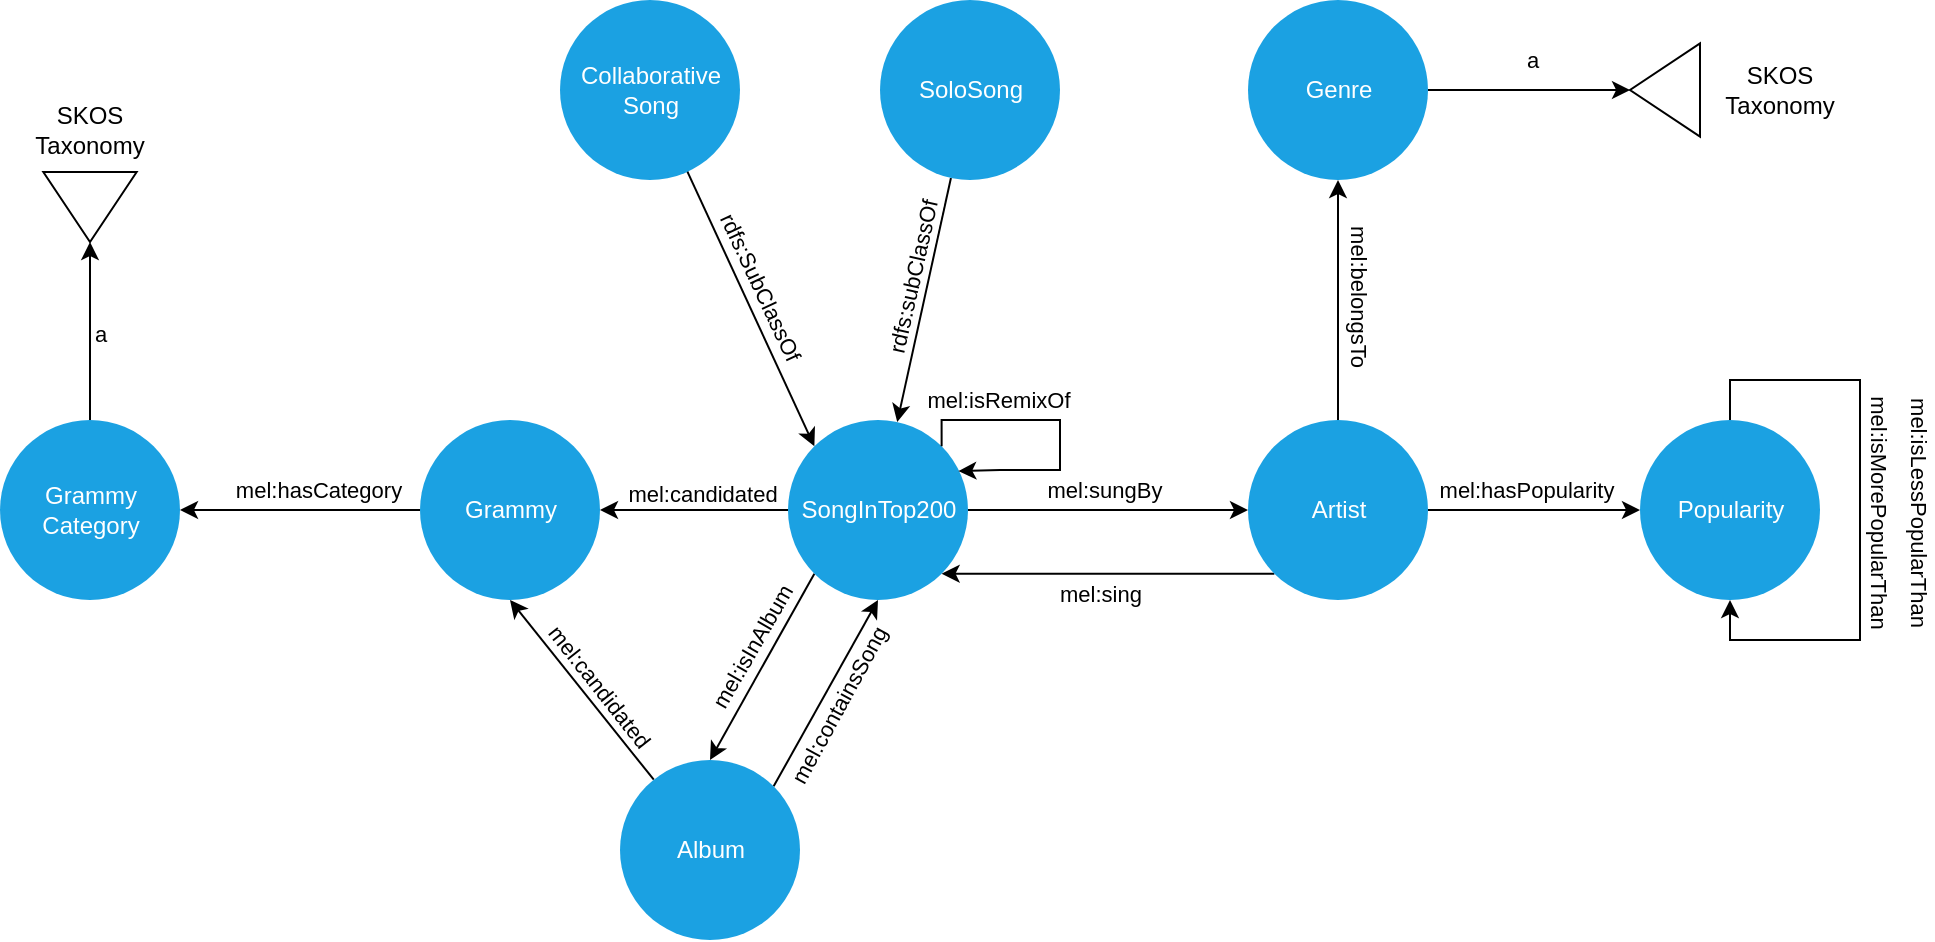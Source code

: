 <mxfile version="24.8.4">
  <diagram name="Pagina-1" id="TgG3oF7CbOXtYeaGqmiz">
    <mxGraphModel grid="1" page="1" gridSize="10" guides="1" tooltips="1" connect="1" arrows="1" fold="1" pageScale="1" pageWidth="827" pageHeight="1169" math="0" shadow="0">
      <root>
        <mxCell id="0" />
        <mxCell id="1" parent="0" />
        <mxCell id="tRpOVmWbks3b5mQYXGLM-45" style="rounded=0;orthogonalLoop=1;jettySize=auto;html=1;entryX=1;entryY=1;entryDx=0;entryDy=0;exitX=0;exitY=1;exitDx=0;exitDy=0;" edge="1" parent="1" source="tRpOVmWbks3b5mQYXGLM-60" target="tRpOVmWbks3b5mQYXGLM-71">
          <mxGeometry relative="1" as="geometry" />
        </mxCell>
        <mxCell id="tRpOVmWbks3b5mQYXGLM-46" value="mel:sing" style="edgeLabel;html=1;align=center;verticalAlign=middle;resizable=0;points=[];" connectable="0" vertex="1" parent="tRpOVmWbks3b5mQYXGLM-45">
          <mxGeometry x="-0.045" relative="1" as="geometry">
            <mxPoint x="-8" y="10" as="offset" />
          </mxGeometry>
        </mxCell>
        <mxCell id="tRpOVmWbks3b5mQYXGLM-55" style="edgeStyle=orthogonalEdgeStyle;rounded=0;orthogonalLoop=1;jettySize=auto;html=1;exitX=1;exitY=0;exitDx=0;exitDy=0;entryX=1;entryY=0;entryDx=0;entryDy=0;" edge="1" parent="1" source="tRpOVmWbks3b5mQYXGLM-60" target="tRpOVmWbks3b5mQYXGLM-60">
          <mxGeometry relative="1" as="geometry" />
        </mxCell>
        <mxCell id="tRpOVmWbks3b5mQYXGLM-56" style="rounded=0;orthogonalLoop=1;jettySize=auto;html=1;exitX=0.5;exitY=0;exitDx=0;exitDy=0;" edge="1" parent="1" source="tRpOVmWbks3b5mQYXGLM-60" target="tRpOVmWbks3b5mQYXGLM-78">
          <mxGeometry relative="1" as="geometry" />
        </mxCell>
        <mxCell id="tRpOVmWbks3b5mQYXGLM-57" value="mel:belongsTo" style="edgeLabel;html=1;align=center;verticalAlign=middle;resizable=0;points=[];rotation=90;" connectable="0" vertex="1" parent="tRpOVmWbks3b5mQYXGLM-56">
          <mxGeometry x="-0.289" y="-1" relative="1" as="geometry">
            <mxPoint x="10" y="-20" as="offset" />
          </mxGeometry>
        </mxCell>
        <mxCell id="tRpOVmWbks3b5mQYXGLM-88" style="edgeStyle=orthogonalEdgeStyle;rounded=0;orthogonalLoop=1;jettySize=auto;html=1;entryX=0;entryY=0.5;entryDx=0;entryDy=0;" edge="1" parent="1" source="tRpOVmWbks3b5mQYXGLM-60" target="tRpOVmWbks3b5mQYXGLM-87">
          <mxGeometry relative="1" as="geometry" />
        </mxCell>
        <mxCell id="tRpOVmWbks3b5mQYXGLM-89" value="mel:hasPopularity" style="edgeLabel;html=1;align=center;verticalAlign=middle;resizable=0;points=[];" connectable="0" vertex="1" parent="tRpOVmWbks3b5mQYXGLM-88">
          <mxGeometry x="0.099" y="2" relative="1" as="geometry">
            <mxPoint x="-9" y="-8" as="offset" />
          </mxGeometry>
        </mxCell>
        <mxCell id="tRpOVmWbks3b5mQYXGLM-60" value="&lt;font color=&quot;#ffffff&quot;&gt;Artist&lt;/font&gt;" style="ellipse;html=1;fillColor=#1ba1e2;strokeColor=none;fontColor=#ffffff;" vertex="1" parent="1">
          <mxGeometry x="434" y="780" width="90" height="90" as="geometry" />
        </mxCell>
        <mxCell id="tRpOVmWbks3b5mQYXGLM-61" style="edgeStyle=orthogonalEdgeStyle;rounded=0;orthogonalLoop=1;jettySize=auto;html=1;elbow=vertical;curved=1;" edge="1" parent="1" source="tRpOVmWbks3b5mQYXGLM-71" target="tRpOVmWbks3b5mQYXGLM-60">
          <mxGeometry relative="1" as="geometry" />
        </mxCell>
        <mxCell id="tRpOVmWbks3b5mQYXGLM-62" value="mel:sungBy" style="edgeLabel;html=1;align=center;verticalAlign=middle;resizable=0;points=[];" connectable="0" vertex="1" parent="tRpOVmWbks3b5mQYXGLM-61">
          <mxGeometry x="-0.004" y="-1" relative="1" as="geometry">
            <mxPoint x="-2" y="-11" as="offset" />
          </mxGeometry>
        </mxCell>
        <mxCell id="tRpOVmWbks3b5mQYXGLM-63" style="rounded=0;orthogonalLoop=1;jettySize=auto;html=1;exitX=0.695;exitY=0.926;exitDx=0;exitDy=0;exitPerimeter=0;entryX=0;entryY=0;entryDx=0;entryDy=0;" edge="1" parent="1" source="tRpOVmWbks3b5mQYXGLM-85" target="tRpOVmWbks3b5mQYXGLM-71">
          <mxGeometry relative="1" as="geometry">
            <mxPoint x="200" y="690" as="sourcePoint" />
            <mxPoint x="190" y="770" as="targetPoint" />
          </mxGeometry>
        </mxCell>
        <mxCell id="tRpOVmWbks3b5mQYXGLM-64" value="rdfs:SubClassOf" style="edgeLabel;html=1;align=center;verticalAlign=middle;resizable=0;points=[];rotation=64.9;" connectable="0" vertex="1" parent="tRpOVmWbks3b5mQYXGLM-63">
          <mxGeometry x="-0.204" y="3" relative="1" as="geometry">
            <mxPoint x="9" y="5" as="offset" />
          </mxGeometry>
        </mxCell>
        <mxCell id="tRpOVmWbks3b5mQYXGLM-65" style="rounded=0;orthogonalLoop=1;jettySize=auto;html=1;" edge="1" parent="1" source="tRpOVmWbks3b5mQYXGLM-86" target="tRpOVmWbks3b5mQYXGLM-71">
          <mxGeometry relative="1" as="geometry">
            <mxPoint x="300" y="680" as="targetPoint" />
          </mxGeometry>
        </mxCell>
        <mxCell id="tRpOVmWbks3b5mQYXGLM-66" value="rdfs:subClassOf" style="edgeLabel;html=1;align=center;verticalAlign=middle;resizable=0;points=[];rotation=-77.4;" connectable="0" vertex="1" parent="tRpOVmWbks3b5mQYXGLM-65">
          <mxGeometry x="-0.077" y="-4" relative="1" as="geometry">
            <mxPoint x="-3" y="-5" as="offset" />
          </mxGeometry>
        </mxCell>
        <mxCell id="tRpOVmWbks3b5mQYXGLM-67" style="edgeStyle=orthogonalEdgeStyle;rounded=0;orthogonalLoop=1;jettySize=auto;html=1;entryX=1;entryY=0.5;entryDx=0;entryDy=0;" edge="1" parent="1" source="tRpOVmWbks3b5mQYXGLM-71" target="tRpOVmWbks3b5mQYXGLM-84">
          <mxGeometry relative="1" as="geometry" />
        </mxCell>
        <mxCell id="tRpOVmWbks3b5mQYXGLM-68" value="mel:candidated" style="edgeLabel;html=1;align=center;verticalAlign=middle;resizable=0;points=[];" connectable="0" vertex="1" parent="tRpOVmWbks3b5mQYXGLM-67">
          <mxGeometry x="-0.09" y="-1" relative="1" as="geometry">
            <mxPoint y="-7" as="offset" />
          </mxGeometry>
        </mxCell>
        <mxCell id="tRpOVmWbks3b5mQYXGLM-69" style="rounded=0;orthogonalLoop=1;jettySize=auto;html=1;entryX=0.5;entryY=0;entryDx=0;entryDy=0;exitX=0;exitY=1;exitDx=0;exitDy=0;" edge="1" parent="1" source="tRpOVmWbks3b5mQYXGLM-71" target="tRpOVmWbks3b5mQYXGLM-83">
          <mxGeometry relative="1" as="geometry" />
        </mxCell>
        <mxCell id="tRpOVmWbks3b5mQYXGLM-70" value="mel:isInAlbum" style="edgeLabel;html=1;align=center;verticalAlign=middle;resizable=0;points=[];rotation=-60;" connectable="0" vertex="1" parent="tRpOVmWbks3b5mQYXGLM-69">
          <mxGeometry x="-0.122" y="1" relative="1" as="geometry">
            <mxPoint x="-9" y="-5" as="offset" />
          </mxGeometry>
        </mxCell>
        <mxCell id="tRpOVmWbks3b5mQYXGLM-71" value="SongInTop200" style="ellipse;html=1;fillColor=#1ba1e2;strokeColor=none;fontColor=#ffffff;" vertex="1" parent="1">
          <mxGeometry x="204" y="780" width="90" height="90" as="geometry" />
        </mxCell>
        <mxCell id="tRpOVmWbks3b5mQYXGLM-120" style="edgeStyle=orthogonalEdgeStyle;rounded=0;orthogonalLoop=1;jettySize=auto;html=1;" edge="1" parent="1" source="tRpOVmWbks3b5mQYXGLM-78" target="tRpOVmWbks3b5mQYXGLM-118">
          <mxGeometry relative="1" as="geometry">
            <mxPoint x="700" y="615" as="targetPoint" />
          </mxGeometry>
        </mxCell>
        <mxCell id="tRpOVmWbks3b5mQYXGLM-121" value="a" style="edgeLabel;html=1;align=center;verticalAlign=middle;resizable=0;points=[];" connectable="0" vertex="1" parent="tRpOVmWbks3b5mQYXGLM-120">
          <mxGeometry x="-0.126" y="-3" relative="1" as="geometry">
            <mxPoint x="8" y="-18" as="offset" />
          </mxGeometry>
        </mxCell>
        <mxCell id="tRpOVmWbks3b5mQYXGLM-78" value="&lt;font color=&quot;#ffffff&quot;&gt;Genre&lt;/font&gt;" style="ellipse;html=1;fillColor=#1ba1e2;strokeColor=none;fontColor=#ffffff;" vertex="1" parent="1">
          <mxGeometry x="434" y="570" width="90" height="90" as="geometry" />
        </mxCell>
        <mxCell id="tRpOVmWbks3b5mQYXGLM-79" style="rounded=0;orthogonalLoop=1;jettySize=auto;html=1;entryX=0.5;entryY=1;entryDx=0;entryDy=0;" edge="1" parent="1" source="tRpOVmWbks3b5mQYXGLM-83" target="tRpOVmWbks3b5mQYXGLM-84">
          <mxGeometry relative="1" as="geometry" />
        </mxCell>
        <mxCell id="tRpOVmWbks3b5mQYXGLM-80" value="mel:candidated" style="edgeLabel;html=1;align=center;verticalAlign=middle;resizable=0;points=[];rotation=51.7;" connectable="0" vertex="1" parent="tRpOVmWbks3b5mQYXGLM-79">
          <mxGeometry x="-0.035" y="-2" relative="1" as="geometry">
            <mxPoint x="6" y="-3" as="offset" />
          </mxGeometry>
        </mxCell>
        <mxCell id="tRpOVmWbks3b5mQYXGLM-81" style="rounded=0;orthogonalLoop=1;jettySize=auto;html=1;exitX=1;exitY=0;exitDx=0;exitDy=0;entryX=0.5;entryY=1;entryDx=0;entryDy=0;" edge="1" parent="1" source="tRpOVmWbks3b5mQYXGLM-83" target="tRpOVmWbks3b5mQYXGLM-71">
          <mxGeometry relative="1" as="geometry" />
        </mxCell>
        <mxCell id="tRpOVmWbks3b5mQYXGLM-82" value="mel:containsSong" style="edgeLabel;html=1;align=center;verticalAlign=middle;resizable=0;points=[];rotation=-61.4;" connectable="0" vertex="1" parent="tRpOVmWbks3b5mQYXGLM-81">
          <mxGeometry x="0.036" y="-2" relative="1" as="geometry">
            <mxPoint x="3" y="7" as="offset" />
          </mxGeometry>
        </mxCell>
        <mxCell id="tRpOVmWbks3b5mQYXGLM-83" value="&lt;font color=&quot;#ffffff&quot;&gt;Album&lt;/font&gt;" style="ellipse;html=1;fillColor=#1ba1e2;strokeColor=none;fontColor=#ffffff;" vertex="1" parent="1">
          <mxGeometry x="120" y="950" width="90" height="90" as="geometry" />
        </mxCell>
        <mxCell id="tRpOVmWbks3b5mQYXGLM-114" style="edgeStyle=orthogonalEdgeStyle;rounded=0;orthogonalLoop=1;jettySize=auto;html=1;entryX=1;entryY=0.5;entryDx=0;entryDy=0;" edge="1" parent="1" source="tRpOVmWbks3b5mQYXGLM-84" target="tRpOVmWbks3b5mQYXGLM-111">
          <mxGeometry relative="1" as="geometry" />
        </mxCell>
        <mxCell id="tRpOVmWbks3b5mQYXGLM-115" value="mel:hasCategory" style="edgeLabel;html=1;align=center;verticalAlign=middle;resizable=0;points=[];" connectable="0" vertex="1" parent="tRpOVmWbks3b5mQYXGLM-114">
          <mxGeometry x="-0.152" y="4" relative="1" as="geometry">
            <mxPoint y="-14" as="offset" />
          </mxGeometry>
        </mxCell>
        <mxCell id="tRpOVmWbks3b5mQYXGLM-84" value="&lt;font color=&quot;#ffffff&quot;&gt;Grammy&lt;/font&gt;" style="ellipse;html=1;fillColor=#1ba1e2;strokeColor=none;fontColor=#ffffff;" vertex="1" parent="1">
          <mxGeometry x="20" y="780" width="90" height="90" as="geometry" />
        </mxCell>
        <mxCell id="tRpOVmWbks3b5mQYXGLM-85" value="&lt;font color=&quot;#ffffff&quot;&gt;Collaborative&lt;/font&gt;&lt;div&gt;&lt;font color=&quot;#ffffff&quot;&gt;Song&lt;/font&gt;&lt;/div&gt;" style="ellipse;html=1;fillColor=#1ba1e2;strokeColor=none;fontColor=#ffffff;" vertex="1" parent="1">
          <mxGeometry x="90" y="570" width="90" height="90" as="geometry" />
        </mxCell>
        <mxCell id="tRpOVmWbks3b5mQYXGLM-86" value="&lt;font color=&quot;#ffffff&quot;&gt;SoloSong&lt;/font&gt;" style="ellipse;html=1;fillColor=#1ba1e2;strokeColor=none;fontColor=#ffffff;" vertex="1" parent="1">
          <mxGeometry x="250" y="570" width="90" height="90" as="geometry" />
        </mxCell>
        <mxCell id="tRpOVmWbks3b5mQYXGLM-87" value="&lt;font color=&quot;#ffffff&quot;&gt;Popularity&lt;/font&gt;" style="ellipse;html=1;fillColor=#1ba1e2;strokeColor=none;fontColor=#ffffff;" vertex="1" parent="1">
          <mxGeometry x="630" y="780" width="90" height="90" as="geometry" />
        </mxCell>
        <mxCell id="tRpOVmWbks3b5mQYXGLM-90" style="edgeStyle=orthogonalEdgeStyle;rounded=0;orthogonalLoop=1;jettySize=auto;html=1;entryX=0.5;entryY=1;entryDx=0;entryDy=0;" edge="1" parent="1" source="tRpOVmWbks3b5mQYXGLM-87" target="tRpOVmWbks3b5mQYXGLM-87">
          <mxGeometry relative="1" as="geometry" />
        </mxCell>
        <mxCell id="tRpOVmWbks3b5mQYXGLM-91" value="mel:isMorePopularThan" style="edgeLabel;html=1;align=center;verticalAlign=middle;resizable=0;points=[];rotation=90;" connectable="0" vertex="1" parent="tRpOVmWbks3b5mQYXGLM-90">
          <mxGeometry x="0.084" y="-2" relative="1" as="geometry">
            <mxPoint x="12" y="-12" as="offset" />
          </mxGeometry>
        </mxCell>
        <mxCell id="tRpOVmWbks3b5mQYXGLM-92" value="mel:isLessPopularThan" style="edgeLabel;html=1;align=center;verticalAlign=middle;resizable=0;points=[];rotation=90;" connectable="0" vertex="1" parent="tRpOVmWbks3b5mQYXGLM-90">
          <mxGeometry x="0.084" y="-2" relative="1" as="geometry">
            <mxPoint x="32" y="-12" as="offset" />
          </mxGeometry>
        </mxCell>
        <mxCell id="tRpOVmWbks3b5mQYXGLM-101" style="rounded=0;orthogonalLoop=1;jettySize=auto;html=1;exitX=1;exitY=0;exitDx=0;exitDy=0;entryX=0.946;entryY=0.284;entryDx=0;entryDy=0;entryPerimeter=0;edgeStyle=orthogonalEdgeStyle;" edge="1" parent="1" source="tRpOVmWbks3b5mQYXGLM-71" target="tRpOVmWbks3b5mQYXGLM-71">
          <mxGeometry relative="1" as="geometry">
            <Array as="points">
              <mxPoint x="281" y="780" />
              <mxPoint x="340" y="780" />
              <mxPoint x="340" y="805" />
              <mxPoint x="310" y="805" />
            </Array>
          </mxGeometry>
        </mxCell>
        <mxCell id="tRpOVmWbks3b5mQYXGLM-102" value="mel:isRemixOf" style="edgeLabel;html=1;align=center;verticalAlign=middle;resizable=0;points=[];" connectable="0" vertex="1" parent="tRpOVmWbks3b5mQYXGLM-101">
          <mxGeometry x="-0.45" y="-1" relative="1" as="geometry">
            <mxPoint y="-11" as="offset" />
          </mxGeometry>
        </mxCell>
        <mxCell id="tRpOVmWbks3b5mQYXGLM-116" style="edgeStyle=orthogonalEdgeStyle;rounded=0;orthogonalLoop=1;jettySize=auto;html=1;entryX=1;entryY=0.5;entryDx=0;entryDy=0;" edge="1" parent="1" source="tRpOVmWbks3b5mQYXGLM-111" target="tRpOVmWbks3b5mQYXGLM-112">
          <mxGeometry relative="1" as="geometry" />
        </mxCell>
        <mxCell id="tRpOVmWbks3b5mQYXGLM-117" value="a" style="edgeLabel;html=1;align=center;verticalAlign=middle;resizable=0;points=[];" connectable="0" vertex="1" parent="tRpOVmWbks3b5mQYXGLM-116">
          <mxGeometry x="-0.036" y="2" relative="1" as="geometry">
            <mxPoint x="7" as="offset" />
          </mxGeometry>
        </mxCell>
        <mxCell id="tRpOVmWbks3b5mQYXGLM-111" value="Grammy&lt;div&gt;Category&lt;/div&gt;" style="ellipse;html=1;fillColor=#1ba1e2;strokeColor=none;fontColor=#ffffff;" vertex="1" parent="1">
          <mxGeometry x="-190" y="780" width="90" height="90" as="geometry" />
        </mxCell>
        <mxCell id="tRpOVmWbks3b5mQYXGLM-112" value="" style="triangle;whiteSpace=wrap;html=1;rotation=90;" vertex="1" parent="1">
          <mxGeometry x="-162.5" y="650.17" width="35" height="46.67" as="geometry" />
        </mxCell>
        <mxCell id="tRpOVmWbks3b5mQYXGLM-113" value="SKOS&lt;div&gt;Taxonomy&lt;/div&gt;" style="text;html=1;align=center;verticalAlign=middle;whiteSpace=wrap;rounded=0;" vertex="1" parent="1">
          <mxGeometry x="-175" y="620" width="60" height="30" as="geometry" />
        </mxCell>
        <mxCell id="tRpOVmWbks3b5mQYXGLM-118" value="" style="triangle;whiteSpace=wrap;html=1;rotation=-180;" vertex="1" parent="1">
          <mxGeometry x="625" y="591.67" width="35" height="46.67" as="geometry" />
        </mxCell>
        <mxCell id="tRpOVmWbks3b5mQYXGLM-119" value="SKOS&lt;div&gt;Taxonomy&lt;/div&gt;" style="text;html=1;align=center;verticalAlign=middle;whiteSpace=wrap;rounded=0;" vertex="1" parent="1">
          <mxGeometry x="670" y="600.01" width="60" height="30" as="geometry" />
        </mxCell>
      </root>
    </mxGraphModel>
  </diagram>
</mxfile>
